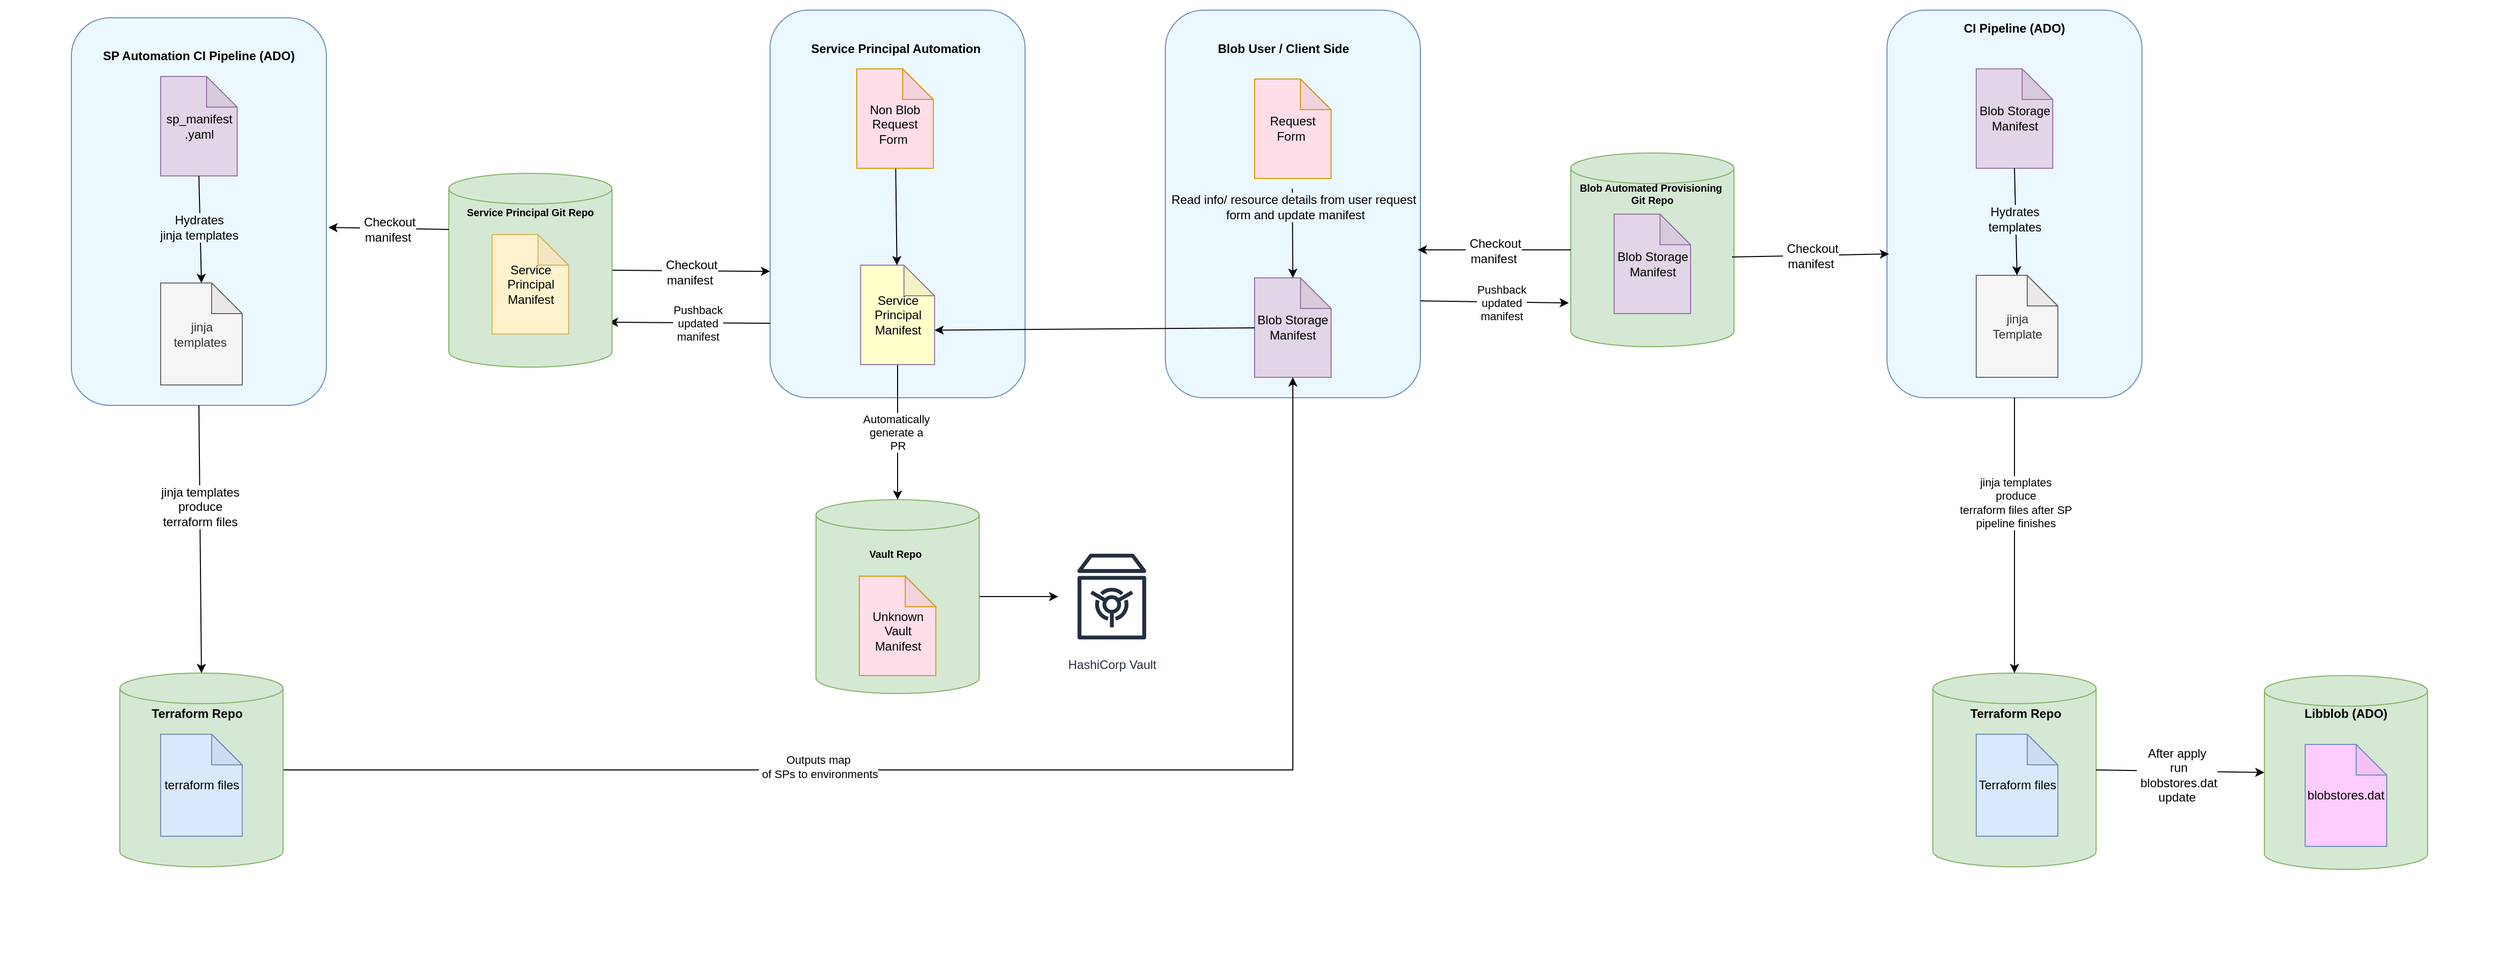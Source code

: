 <mxfile version="20.3.6" type="github">
  <diagram id="5fx1KnYHxtjRHMJQop8Q" name="Page-1">
    <mxGraphModel dx="2912" dy="1122" grid="1" gridSize="10" guides="1" tooltips="1" connect="1" arrows="1" fold="1" page="1" pageScale="1" pageWidth="850" pageHeight="1100" background="#ffffff" math="0" shadow="0">
      <root>
        <mxCell id="0" />
        <mxCell id="1" parent="0" />
        <mxCell id="97Ysu-zJNFPGAkoGWPqu-56" value="" style="rounded=0;whiteSpace=wrap;html=1;labelBackgroundColor=none;strokeColor=none;" parent="1" vertex="1">
          <mxGeometry x="-800" y="110" width="2450" height="960" as="geometry" />
        </mxCell>
        <mxCell id="1xDmvpwKd0i19dfhEDCs-4" value="" style="rounded=1;whiteSpace=wrap;html=1;fontStyle=1;strokeColor=#6c8ebf;fillColor=#EBF8FF;" parent="1" vertex="1">
          <mxGeometry x="-45" y="120" width="250" height="380" as="geometry" />
        </mxCell>
        <mxCell id="97Ysu-zJNFPGAkoGWPqu-46" value="" style="rounded=1;whiteSpace=wrap;html=1;fontStyle=1;strokeColor=#6c8ebf;fillColor=#EBF8FF;" parent="1" vertex="1">
          <mxGeometry x="342.5" y="120" width="250" height="380" as="geometry" />
        </mxCell>
        <mxCell id="97Ysu-zJNFPGAkoGWPqu-33" value="" style="shape=cylinder3;whiteSpace=wrap;html=1;boundedLbl=1;backgroundOutline=1;size=15;fillColor=#d5e8d4;strokeColor=#82b366;" parent="1" vertex="1">
          <mxGeometry x="1095" y="770" width="160" height="190" as="geometry" />
        </mxCell>
        <mxCell id="97Ysu-zJNFPGAkoGWPqu-1" value="" style="shape=cylinder3;whiteSpace=wrap;html=1;boundedLbl=1;backgroundOutline=1;size=15;fillColor=#d5e8d4;strokeColor=#82b366;" parent="1" vertex="1">
          <mxGeometry x="740" y="260" width="160" height="190" as="geometry" />
        </mxCell>
        <mxCell id="97Ysu-zJNFPGAkoGWPqu-2" value="&lt;h5&gt;Blob Automated Provisioning&amp;nbsp;&lt;br&gt;Git Repo&lt;/h5&gt;" style="text;html=1;strokeColor=none;fillColor=none;align=center;verticalAlign=middle;whiteSpace=wrap;rounded=0;" parent="1" vertex="1">
          <mxGeometry x="740" y="290" width="160" height="20" as="geometry" />
        </mxCell>
        <mxCell id="97Ysu-zJNFPGAkoGWPqu-6" value="&lt;h4&gt;Blob User / Client Side&amp;nbsp;&lt;/h4&gt;" style="text;html=1;strokeColor=none;fillColor=none;align=center;verticalAlign=middle;whiteSpace=wrap;rounded=0;" parent="1" vertex="1">
          <mxGeometry x="360" y="147.5" width="200" height="20" as="geometry" />
        </mxCell>
        <mxCell id="97Ysu-zJNFPGAkoGWPqu-7" value="Blob Storage Manifest" style="shape=note;whiteSpace=wrap;html=1;backgroundOutline=1;darkOpacity=0.05;fillColor=#e1d5e7;strokeColor=#9673a6;" parent="1" vertex="1">
          <mxGeometry x="782.5" y="320" width="75" height="97.5" as="geometry" />
        </mxCell>
        <mxCell id="97Ysu-zJNFPGAkoGWPqu-10" style="edgeStyle=orthogonalEdgeStyle;rounded=0;orthogonalLoop=1;jettySize=auto;html=1;exitX=0.5;exitY=1;exitDx=0;exitDy=0;" parent="1" edge="1">
          <mxGeometry relative="1" as="geometry">
            <mxPoint x="670" y="350" as="sourcePoint" />
            <mxPoint x="670" y="350" as="targetPoint" />
          </mxGeometry>
        </mxCell>
        <mxCell id="97Ysu-zJNFPGAkoGWPqu-11" value="Blob Storage Manifest" style="shape=note;whiteSpace=wrap;html=1;backgroundOutline=1;darkOpacity=0.05;fillColor=#e1d5e7;strokeColor=#9673a6;" parent="1" vertex="1">
          <mxGeometry x="430" y="382.5" width="75" height="97.5" as="geometry" />
        </mxCell>
        <mxCell id="97Ysu-zJNFPGAkoGWPqu-12" value="Request Form&amp;nbsp;" style="shape=note;whiteSpace=wrap;html=1;backgroundOutline=1;darkOpacity=0.05;strokeColor=#d79b00;fillColor=#FFDEEA;" parent="1" vertex="1">
          <mxGeometry x="430" y="187.5" width="75" height="97.5" as="geometry" />
        </mxCell>
        <mxCell id="97Ysu-zJNFPGAkoGWPqu-17" value="" style="rounded=1;whiteSpace=wrap;html=1;fontStyle=1;strokeColor=#6c8ebf;fillColor=#EBF8FF;" parent="1" vertex="1">
          <mxGeometry x="1050" y="120" width="250" height="380" as="geometry" />
        </mxCell>
        <mxCell id="97Ysu-zJNFPGAkoGWPqu-19" value="" style="endArrow=classic;html=1;exitX=0;exitY=0.5;exitDx=0;exitDy=0;exitPerimeter=0;" parent="1" edge="1" source="97Ysu-zJNFPGAkoGWPqu-1">
          <mxGeometry width="50" height="50" relative="1" as="geometry">
            <mxPoint x="720" y="358.25" as="sourcePoint" />
            <mxPoint x="590" y="355" as="targetPoint" />
          </mxGeometry>
        </mxCell>
        <mxCell id="97Ysu-zJNFPGAkoGWPqu-62" value="&lt;span style=&quot;font-size: 12px;&quot;&gt;&amp;nbsp;Checkout&lt;/span&gt;&lt;br style=&quot;font-size: 12px;&quot;&gt;&lt;span style=&quot;font-size: 12px;&quot;&gt;manifest&lt;/span&gt;" style="edgeLabel;html=1;align=center;verticalAlign=middle;resizable=0;points=[];fontColor=#000000;labelBackgroundColor=#FFFFFF;" parent="97Ysu-zJNFPGAkoGWPqu-19" vertex="1" connectable="0">
          <mxGeometry x="0.2" y="1" relative="1" as="geometry">
            <mxPoint x="14" as="offset" />
          </mxGeometry>
        </mxCell>
        <mxCell id="97Ysu-zJNFPGAkoGWPqu-21" value="&lt;span style=&quot;font-size: 12px&quot;&gt;&amp;nbsp;Checkout&lt;br&gt;manifest&lt;br&gt;&lt;/span&gt;" style="endArrow=classic;html=1;exitX=0.988;exitY=0.537;exitDx=0;exitDy=0;exitPerimeter=0;entryX=0.008;entryY=0.629;entryDx=0;entryDy=0;entryPerimeter=0;" parent="1" edge="1" target="97Ysu-zJNFPGAkoGWPqu-17" source="97Ysu-zJNFPGAkoGWPqu-1">
          <mxGeometry width="50" height="50" relative="1" as="geometry">
            <mxPoint x="920" y="360" as="sourcePoint" />
            <mxPoint x="1030" y="360" as="targetPoint" />
          </mxGeometry>
        </mxCell>
        <mxCell id="97Ysu-zJNFPGAkoGWPqu-23" value="&lt;h4&gt;CI Pipeline (ADO)&lt;/h4&gt;" style="text;html=1;strokeColor=none;fillColor=none;align=center;verticalAlign=middle;whiteSpace=wrap;rounded=0;" parent="1" vertex="1">
          <mxGeometry x="1065" y="127.5" width="220" height="20" as="geometry" />
        </mxCell>
        <mxCell id="97Ysu-zJNFPGAkoGWPqu-24" value="Blob Storage Manifest" style="shape=note;whiteSpace=wrap;html=1;backgroundOutline=1;darkOpacity=0.05;fillColor=#e1d5e7;strokeColor=#9673a6;" parent="1" vertex="1">
          <mxGeometry x="1137.5" y="177.5" width="75" height="97.5" as="geometry" />
        </mxCell>
        <mxCell id="97Ysu-zJNFPGAkoGWPqu-27" value="jinja&lt;br&gt;Template" style="shape=note;whiteSpace=wrap;html=1;backgroundOutline=1;darkOpacity=0.05;fillColor=#f5f5f5;strokeColor=#666666;fontColor=#333333;" parent="1" vertex="1">
          <mxGeometry x="1137.5" y="380" width="80" height="100" as="geometry" />
        </mxCell>
        <mxCell id="97Ysu-zJNFPGAkoGWPqu-30" value="" style="endArrow=classic;html=1;exitX=0.5;exitY=1;exitDx=0;exitDy=0;entryX=0.5;entryY=0;entryDx=0;entryDy=0;entryPerimeter=0;" parent="1" edge="1" target="97Ysu-zJNFPGAkoGWPqu-33" source="97Ysu-zJNFPGAkoGWPqu-17">
          <mxGeometry width="50" height="50" relative="1" as="geometry">
            <mxPoint x="1174.5" y="657.5" as="sourcePoint" />
            <mxPoint x="1174.5" y="747.5" as="targetPoint" />
          </mxGeometry>
        </mxCell>
        <mxCell id="97Ysu-zJNFPGAkoGWPqu-39" value="jinja templates &lt;br&gt;produce &lt;br&gt;terraform files after SP&lt;br&gt;pipeline finishes" style="edgeLabel;html=1;align=center;verticalAlign=middle;resizable=0;points=[];" parent="97Ysu-zJNFPGAkoGWPqu-30" vertex="1" connectable="0">
          <mxGeometry x="-0.244" relative="1" as="geometry">
            <mxPoint x="1" y="1" as="offset" />
          </mxGeometry>
        </mxCell>
        <mxCell id="97Ysu-zJNFPGAkoGWPqu-32" value="Terraform files" style="shape=note;whiteSpace=wrap;html=1;backgroundOutline=1;darkOpacity=0.05;fillColor=#dae8fc;strokeColor=#6c8ebf;" parent="1" vertex="1">
          <mxGeometry x="1137.5" y="830" width="80" height="100" as="geometry" />
        </mxCell>
        <mxCell id="97Ysu-zJNFPGAkoGWPqu-34" value="&lt;h5 style=&quot;font-size: 12px;&quot;&gt;Terraform Repo&amp;nbsp;&lt;/h5&gt;" style="text;html=1;strokeColor=none;fillColor=none;align=center;verticalAlign=middle;whiteSpace=wrap;rounded=0;fontSize=12;" parent="1" vertex="1">
          <mxGeometry x="1097.5" y="800" width="160" height="20" as="geometry" />
        </mxCell>
        <mxCell id="97Ysu-zJNFPGAkoGWPqu-41" value="" style="endArrow=classic;html=1;entryX=0.5;entryY=0;entryDx=0;entryDy=0;entryPerimeter=0;" parent="1" target="97Ysu-zJNFPGAkoGWPqu-11" edge="1">
          <mxGeometry width="50" height="50" relative="1" as="geometry">
            <mxPoint x="467" y="295" as="sourcePoint" />
            <mxPoint x="467" y="375" as="targetPoint" />
          </mxGeometry>
        </mxCell>
        <mxCell id="97Ysu-zJNFPGAkoGWPqu-58" value="&lt;span style=&quot;font-size: 12px;&quot;&gt;Read info/ resource details from user request&lt;br&gt;&amp;nbsp;form&amp;nbsp;&lt;/span&gt;&lt;span style=&quot;font-size: 12px;&quot;&gt;and update manifest&lt;/span&gt;" style="edgeLabel;html=1;align=center;verticalAlign=middle;resizable=0;points=[];fontColor=#000000;labelBackgroundColor=#EBF8FF;" parent="97Ysu-zJNFPGAkoGWPqu-41" vertex="1" connectable="0">
          <mxGeometry x="-0.2" y="-2" relative="1" as="geometry">
            <mxPoint x="3" y="-17" as="offset" />
          </mxGeometry>
        </mxCell>
        <mxCell id="97Ysu-zJNFPGAkoGWPqu-44" value="" style="endArrow=classic;html=1;entryX=0.5;entryY=0;entryDx=0;entryDy=0;entryPerimeter=0;exitX=0.5;exitY=1;exitDx=0;exitDy=0;exitPerimeter=0;" parent="1" edge="1" target="97Ysu-zJNFPGAkoGWPqu-27" source="97Ysu-zJNFPGAkoGWPqu-24">
          <mxGeometry width="50" height="50" relative="1" as="geometry">
            <mxPoint x="1174.5" y="280" as="sourcePoint" />
            <mxPoint x="1174.5" y="370" as="targetPoint" />
          </mxGeometry>
        </mxCell>
        <mxCell id="97Ysu-zJNFPGAkoGWPqu-57" value="&lt;span style=&quot;color: rgb(0, 0, 0); font-family: helvetica; font-size: 12px; font-style: normal; font-weight: 400; letter-spacing: normal; text-align: center; text-indent: 0px; text-transform: none; word-spacing: 0px; display: inline; float: none;&quot;&gt;Hydrates&lt;/span&gt;&lt;br style=&quot;color: rgb(0, 0, 0); font-family: helvetica; font-size: 12px; font-style: normal; font-weight: 400; letter-spacing: normal; text-align: center; text-indent: 0px; text-transform: none; word-spacing: 0px;&quot;&gt;&lt;font face=&quot;helvetica&quot;&gt;&lt;span style=&quot;font-size: 12px;&quot;&gt;templates&lt;/span&gt;&lt;/font&gt;" style="edgeLabel;html=1;align=center;verticalAlign=middle;resizable=0;points=[];fontColor=#000000;labelBackgroundColor=#EBF8FF;" parent="97Ysu-zJNFPGAkoGWPqu-44" vertex="1" connectable="0">
          <mxGeometry x="-0.044" y="-1" relative="1" as="geometry">
            <mxPoint as="offset" />
          </mxGeometry>
        </mxCell>
        <mxCell id="97Ysu-zJNFPGAkoGWPqu-59" value="" style="endArrow=classic;html=1;strokeWidth=1;exitX=1;exitY=0.75;exitDx=0;exitDy=0;entryX=-0.012;entryY=0.774;entryDx=0;entryDy=0;entryPerimeter=0;" parent="1" edge="1" target="97Ysu-zJNFPGAkoGWPqu-1" source="97Ysu-zJNFPGAkoGWPqu-46">
          <mxGeometry width="50" height="50" relative="1" as="geometry">
            <mxPoint x="610" y="410" as="sourcePoint" />
            <mxPoint x="720" y="410" as="targetPoint" />
          </mxGeometry>
        </mxCell>
        <mxCell id="97Ysu-zJNFPGAkoGWPqu-61" value="Pushback &lt;br&gt;updated &lt;br&gt;manifest" style="edgeLabel;html=1;align=center;verticalAlign=middle;resizable=0;points=[];fontColor=#000000;" parent="97Ysu-zJNFPGAkoGWPqu-59" vertex="1" connectable="0">
          <mxGeometry x="0.236" relative="1" as="geometry">
            <mxPoint x="-11" as="offset" />
          </mxGeometry>
        </mxCell>
        <mxCell id="sDYXM3PJCPHO03Bxwu59-3" value="&lt;h4&gt;Service Principal Automation&amp;nbsp;&lt;/h4&gt;" style="text;html=1;strokeColor=none;fillColor=none;align=center;verticalAlign=middle;whiteSpace=wrap;rounded=0;" parent="1" vertex="1">
          <mxGeometry x="-20" y="147.5" width="200" height="20" as="geometry" />
        </mxCell>
        <mxCell id="1xDmvpwKd0i19dfhEDCs-3" style="rounded=0;orthogonalLoop=1;jettySize=auto;html=1;exitX=0;exitY=0;exitDx=72.5;exitDy=63.75;exitPerimeter=0;startArrow=classic;startFill=1;endArrow=none;endFill=0;" parent="1" source="sDYXM3PJCPHO03Bxwu59-4" target="97Ysu-zJNFPGAkoGWPqu-11" edge="1">
          <mxGeometry relative="1" as="geometry" />
        </mxCell>
        <mxCell id="v7suImzw2IKG3KuPnK13-8" value="Automatically&amp;nbsp;&lt;br&gt;generate a&amp;nbsp;&lt;br&gt;PR" style="edgeStyle=none;rounded=0;orthogonalLoop=1;jettySize=auto;html=1;exitX=0.5;exitY=1;exitDx=0;exitDy=0;exitPerimeter=0;entryX=0.5;entryY=0;entryDx=0;entryDy=0;entryPerimeter=0;" edge="1" parent="1" source="sDYXM3PJCPHO03Bxwu59-4" target="v7suImzw2IKG3KuPnK13-6">
          <mxGeometry relative="1" as="geometry" />
        </mxCell>
        <mxCell id="sDYXM3PJCPHO03Bxwu59-4" value="Service Principal Manifest" style="shape=note;whiteSpace=wrap;html=1;backgroundOutline=1;darkOpacity=0.05;fillColor=#FFFFCC;strokeColor=#9673a6;" parent="1" vertex="1">
          <mxGeometry x="43.75" y="370" width="72.5" height="97.5" as="geometry" />
        </mxCell>
        <mxCell id="sDYXM3PJCPHO03Bxwu59-11" value="&lt;h4&gt;&lt;br&gt;&lt;/h4&gt;" style="text;html=1;strokeColor=none;fillColor=none;align=center;verticalAlign=middle;whiteSpace=wrap;rounded=0;" parent="1" vertex="1">
          <mxGeometry x="1355" y="692.5" width="220" height="20" as="geometry" />
        </mxCell>
        <mxCell id="sDYXM3PJCPHO03Bxwu59-12" value="&lt;span style=&quot;font-size: 12px&quot;&gt;After apply&lt;br&gt;&amp;nbsp;run&lt;br&gt;&amp;nbsp;blobstores.dat &lt;br&gt;update&lt;br&gt;&lt;/span&gt;" style="endArrow=classic;html=1;exitX=1;exitY=0.5;exitDx=0;exitDy=0;exitPerimeter=0;entryX=0;entryY=0.5;entryDx=0;entryDy=0;entryPerimeter=0;" parent="1" source="97Ysu-zJNFPGAkoGWPqu-33" edge="1" target="v7suImzw2IKG3KuPnK13-9">
          <mxGeometry x="-0.035" y="-4" width="50" height="50" relative="1" as="geometry">
            <mxPoint x="1260" y="685" as="sourcePoint" />
            <mxPoint x="1407.9" y="862.08" as="targetPoint" />
            <mxPoint as="offset" />
          </mxGeometry>
        </mxCell>
        <mxCell id="1xDmvpwKd0i19dfhEDCs-6" value="" style="edgeStyle=none;rounded=0;orthogonalLoop=1;jettySize=auto;html=1;startArrow=none;startFill=0;endArrow=classic;endFill=1;" parent="1" source="1xDmvpwKd0i19dfhEDCs-5" target="sDYXM3PJCPHO03Bxwu59-4" edge="1">
          <mxGeometry relative="1" as="geometry" />
        </mxCell>
        <mxCell id="1xDmvpwKd0i19dfhEDCs-5" value="Non Blob Request Form&amp;nbsp;" style="shape=note;whiteSpace=wrap;html=1;backgroundOutline=1;darkOpacity=0.05;strokeColor=#d79b00;fillColor=#FFDEEA;verticalAlign=middle;spacing=2;spacingBottom=-11;" parent="1" vertex="1">
          <mxGeometry x="40" y="177.5" width="75" height="97.5" as="geometry" />
        </mxCell>
        <mxCell id="1xDmvpwKd0i19dfhEDCs-38" value="" style="endArrow=none;html=1;startArrow=classic;startFill=1;endFill=0;entryX=1;entryY=0.5;entryDx=0;entryDy=0;entryPerimeter=0;exitX=0;exitY=0.674;exitDx=0;exitDy=0;exitPerimeter=0;" parent="1" edge="1" target="1xDmvpwKd0i19dfhEDCs-42" source="1xDmvpwKd0i19dfhEDCs-4">
          <mxGeometry width="50" height="50" relative="1" as="geometry">
            <mxPoint x="-70" y="354.5" as="sourcePoint" />
            <mxPoint x="-180" y="354.5" as="targetPoint" />
          </mxGeometry>
        </mxCell>
        <mxCell id="1xDmvpwKd0i19dfhEDCs-39" value="&lt;span style=&quot;font-size: 12px;&quot;&gt;&amp;nbsp;Checkout&lt;/span&gt;&lt;br style=&quot;font-size: 12px;&quot;&gt;&lt;span style=&quot;font-size: 12px;&quot;&gt;manifest&lt;/span&gt;" style="edgeLabel;html=1;align=center;verticalAlign=middle;resizable=0;points=[];fontColor=#000000;labelBackgroundColor=#FFFFFF;" parent="1xDmvpwKd0i19dfhEDCs-38" vertex="1" connectable="0">
          <mxGeometry x="0.2" y="1" relative="1" as="geometry">
            <mxPoint x="14" as="offset" />
          </mxGeometry>
        </mxCell>
        <mxCell id="1xDmvpwKd0i19dfhEDCs-40" value="" style="endArrow=none;html=1;strokeWidth=1;startArrow=classic;startFill=1;endFill=0;exitX=0.981;exitY=0.768;exitDx=0;exitDy=0;exitPerimeter=0;entryX=0;entryY=0.808;entryDx=0;entryDy=0;entryPerimeter=0;" parent="1" edge="1" target="1xDmvpwKd0i19dfhEDCs-4" source="1xDmvpwKd0i19dfhEDCs-42">
          <mxGeometry width="50" height="50" relative="1" as="geometry">
            <mxPoint x="-180" y="416.5" as="sourcePoint" />
            <mxPoint x="-40" y="420" as="targetPoint" />
          </mxGeometry>
        </mxCell>
        <mxCell id="1xDmvpwKd0i19dfhEDCs-41" value="Pushback &lt;br&gt;updated &lt;br&gt;manifest" style="edgeLabel;html=1;align=center;verticalAlign=middle;resizable=0;points=[];fontColor=#000000;" parent="1xDmvpwKd0i19dfhEDCs-40" vertex="1" connectable="0">
          <mxGeometry x="0.236" relative="1" as="geometry">
            <mxPoint x="-11" as="offset" />
          </mxGeometry>
        </mxCell>
        <mxCell id="1xDmvpwKd0i19dfhEDCs-42" value="" style="shape=cylinder3;whiteSpace=wrap;html=1;boundedLbl=1;backgroundOutline=1;size=15;fillColor=#d5e8d4;strokeColor=#82b366;" parent="1" vertex="1">
          <mxGeometry x="-360" y="280" width="160" height="190" as="geometry" />
        </mxCell>
        <mxCell id="1xDmvpwKd0i19dfhEDCs-43" value="&lt;h5&gt;Service Principal Git Repo&lt;/h5&gt;" style="text;html=1;strokeColor=none;fillColor=none;align=center;verticalAlign=middle;whiteSpace=wrap;rounded=0;" parent="1" vertex="1">
          <mxGeometry x="-360" y="307.5" width="160" height="20" as="geometry" />
        </mxCell>
        <mxCell id="1xDmvpwKd0i19dfhEDCs-44" value="Service Principal Manifest" style="shape=note;whiteSpace=wrap;html=1;backgroundOutline=1;darkOpacity=0.05;fillColor=#fff2cc;strokeColor=#d6b656;" parent="1" vertex="1">
          <mxGeometry x="-317.5" y="340" width="75" height="97.5" as="geometry" />
        </mxCell>
        <mxCell id="1xDmvpwKd0i19dfhEDCs-47" value="" style="endArrow=classic;html=1;startArrow=none;startFill=0;endFill=1;exitX=0;exitY=0;exitDx=0;exitDy=55;exitPerimeter=0;entryX=1.008;entryY=0.541;entryDx=0;entryDy=0;entryPerimeter=0;" parent="1" edge="1" target="1xDmvpwKd0i19dfhEDCs-50" source="1xDmvpwKd0i19dfhEDCs-42">
          <mxGeometry width="50" height="50" relative="1" as="geometry">
            <mxPoint x="-370" y="354.5" as="sourcePoint" />
            <mxPoint x="-480" y="354.5" as="targetPoint" />
          </mxGeometry>
        </mxCell>
        <mxCell id="1xDmvpwKd0i19dfhEDCs-48" value="&lt;span style=&quot;font-size: 12px;&quot;&gt;&amp;nbsp;Checkout&lt;/span&gt;&lt;br style=&quot;font-size: 12px;&quot;&gt;&lt;span style=&quot;font-size: 12px;&quot;&gt;manifest&lt;/span&gt;" style="edgeLabel;html=1;align=center;verticalAlign=middle;resizable=0;points=[];fontColor=#000000;labelBackgroundColor=#FFFFFF;" parent="1xDmvpwKd0i19dfhEDCs-47" vertex="1" connectable="0">
          <mxGeometry x="0.2" y="1" relative="1" as="geometry">
            <mxPoint x="11" as="offset" />
          </mxGeometry>
        </mxCell>
        <mxCell id="v7suImzw2IKG3KuPnK13-1" style="rounded=0;orthogonalLoop=1;jettySize=auto;html=1;exitX=1;exitY=0.5;exitDx=0;exitDy=0;exitPerimeter=0;entryX=0.5;entryY=1;entryDx=0;entryDy=0;entryPerimeter=0;edgeStyle=orthogonalEdgeStyle;" edge="1" parent="1" source="1xDmvpwKd0i19dfhEDCs-49" target="97Ysu-zJNFPGAkoGWPqu-11">
          <mxGeometry relative="1" as="geometry">
            <Array as="points">
              <mxPoint x="468" y="865" />
            </Array>
          </mxGeometry>
        </mxCell>
        <mxCell id="1xDmvpwKd0i19dfhEDCs-49" value="" style="shape=cylinder3;whiteSpace=wrap;html=1;boundedLbl=1;backgroundOutline=1;size=15;fillColor=#d5e8d4;strokeColor=#82b366;" parent="1" vertex="1">
          <mxGeometry x="-682.5" y="770" width="160" height="190" as="geometry" />
        </mxCell>
        <mxCell id="1xDmvpwKd0i19dfhEDCs-50" value="" style="rounded=1;whiteSpace=wrap;html=1;fontStyle=1;strokeColor=#6c8ebf;fillColor=#EBF8FF;" parent="1" vertex="1">
          <mxGeometry x="-730" y="127.5" width="250" height="380" as="geometry" />
        </mxCell>
        <mxCell id="1xDmvpwKd0i19dfhEDCs-51" value="&lt;h4&gt;SP Automation CI Pipeline (ADO)&lt;/h4&gt;" style="text;html=1;strokeColor=none;fillColor=none;align=center;verticalAlign=middle;whiteSpace=wrap;rounded=0;" parent="1" vertex="1">
          <mxGeometry x="-715" y="155" width="220" height="20" as="geometry" />
        </mxCell>
        <mxCell id="1xDmvpwKd0i19dfhEDCs-52" value="sp_manifest&lt;br&gt;.yaml" style="shape=note;whiteSpace=wrap;html=1;backgroundOutline=1;darkOpacity=0.05;fillColor=#e1d5e7;strokeColor=#9673a6;" parent="1" vertex="1">
          <mxGeometry x="-642.5" y="185" width="75" height="97.5" as="geometry" />
        </mxCell>
        <mxCell id="1xDmvpwKd0i19dfhEDCs-53" value="jinja templates&amp;nbsp;" style="shape=note;whiteSpace=wrap;html=1;backgroundOutline=1;darkOpacity=0.05;fillColor=#f5f5f5;strokeColor=#666666;fontColor=#333333;" parent="1" vertex="1">
          <mxGeometry x="-642.5" y="387.5" width="80" height="100" as="geometry" />
        </mxCell>
        <mxCell id="1xDmvpwKd0i19dfhEDCs-54" value="" style="endArrow=classic;html=1;entryX=0.5;entryY=0;entryDx=0;entryDy=0;entryPerimeter=0;exitX=0.5;exitY=1;exitDx=0;exitDy=0;" parent="1" edge="1" target="1xDmvpwKd0i19dfhEDCs-49" source="1xDmvpwKd0i19dfhEDCs-50">
          <mxGeometry width="50" height="50" relative="1" as="geometry">
            <mxPoint x="-606.25" y="513.75" as="sourcePoint" />
            <mxPoint x="-603.75" y="776.25" as="targetPoint" />
          </mxGeometry>
        </mxCell>
        <mxCell id="1xDmvpwKd0i19dfhEDCs-55" value="jinja templates &lt;br style=&quot;font-size: 12px;&quot;&gt;produce &lt;br style=&quot;font-size: 12px;&quot;&gt;terraform files" style="edgeLabel;html=1;align=center;verticalAlign=middle;resizable=0;points=[];fontSize=12;" parent="1xDmvpwKd0i19dfhEDCs-54" vertex="1" connectable="0">
          <mxGeometry x="-0.244" relative="1" as="geometry">
            <mxPoint as="offset" />
          </mxGeometry>
        </mxCell>
        <mxCell id="1xDmvpwKd0i19dfhEDCs-57" value="terraform files" style="shape=note;whiteSpace=wrap;html=1;backgroundOutline=1;darkOpacity=0.05;fillColor=#dae8fc;strokeColor=#6c8ebf;" parent="1" vertex="1">
          <mxGeometry x="-642.5" y="830" width="80" height="100" as="geometry" />
        </mxCell>
        <mxCell id="1xDmvpwKd0i19dfhEDCs-58" value="&lt;h5 style=&quot;font-size: 12px;&quot;&gt;Terraform Repo&amp;nbsp;&lt;/h5&gt;" style="text;html=1;strokeColor=none;fillColor=none;align=center;verticalAlign=middle;whiteSpace=wrap;rounded=0;fontSize=12;" parent="1" vertex="1">
          <mxGeometry x="-685" y="800" width="160" height="20" as="geometry" />
        </mxCell>
        <mxCell id="1xDmvpwKd0i19dfhEDCs-59" value="" style="endArrow=classic;html=1;entryX=0.5;entryY=0;entryDx=0;entryDy=0;entryPerimeter=0;exitX=0.5;exitY=1;exitDx=0;exitDy=0;exitPerimeter=0;" parent="1" edge="1" target="1xDmvpwKd0i19dfhEDCs-53" source="1xDmvpwKd0i19dfhEDCs-52">
          <mxGeometry width="50" height="50" relative="1" as="geometry">
            <mxPoint x="-602" y="280" as="sourcePoint" />
            <mxPoint x="-606.12" y="377.5" as="targetPoint" />
          </mxGeometry>
        </mxCell>
        <mxCell id="1xDmvpwKd0i19dfhEDCs-60" value="&lt;span style=&quot;color: rgb(0, 0, 0); font-family: helvetica; font-size: 12px; font-style: normal; font-weight: 400; letter-spacing: normal; text-align: center; text-indent: 0px; text-transform: none; word-spacing: 0px; display: inline; float: none;&quot;&gt;Hydrates&lt;/span&gt;&lt;br style=&quot;color: rgb(0, 0, 0); font-family: helvetica; font-size: 12px; font-style: normal; font-weight: 400; letter-spacing: normal; text-align: center; text-indent: 0px; text-transform: none; word-spacing: 0px;&quot;&gt;&lt;span style=&quot;color: rgb(0, 0, 0); font-family: helvetica; font-size: 12px; font-style: normal; font-weight: 400; letter-spacing: normal; text-align: center; text-indent: 0px; text-transform: none; word-spacing: 0px; display: inline; float: none;&quot;&gt;&amp;nbsp;jinja templates&amp;nbsp;&lt;/span&gt;" style="edgeLabel;html=1;align=center;verticalAlign=middle;resizable=0;points=[];fontColor=#000000;labelBackgroundColor=#EBF8FF;" parent="1xDmvpwKd0i19dfhEDCs-59" vertex="1" connectable="0">
          <mxGeometry x="-0.044" y="-1" relative="1" as="geometry">
            <mxPoint as="offset" />
          </mxGeometry>
        </mxCell>
        <mxCell id="v7suImzw2IKG3KuPnK13-2" value="Outputs map&lt;br&gt;&amp;nbsp;of SPs to environments" style="edgeLabel;html=1;align=center;verticalAlign=middle;resizable=0;points=[];" vertex="1" connectable="0" parent="1">
          <mxGeometry x="-10.0" y="850" as="geometry">
            <mxPoint x="12" y="12" as="offset" />
          </mxGeometry>
        </mxCell>
        <mxCell id="v7suImzw2IKG3KuPnK13-12" style="edgeStyle=none;rounded=0;orthogonalLoop=1;jettySize=auto;html=1;exitX=1;exitY=0.5;exitDx=0;exitDy=0;exitPerimeter=0;fontSize=12;" edge="1" parent="1" source="v7suImzw2IKG3KuPnK13-6" target="v7suImzw2IKG3KuPnK13-11">
          <mxGeometry relative="1" as="geometry" />
        </mxCell>
        <mxCell id="v7suImzw2IKG3KuPnK13-6" value="" style="shape=cylinder3;whiteSpace=wrap;html=1;boundedLbl=1;backgroundOutline=1;size=15;fillColor=#d5e8d4;strokeColor=#82b366;" vertex="1" parent="1">
          <mxGeometry y="600" width="160" height="190" as="geometry" />
        </mxCell>
        <mxCell id="v7suImzw2IKG3KuPnK13-7" value="&lt;h5&gt;Vault Repo&lt;/h5&gt;" style="text;html=1;strokeColor=none;fillColor=none;align=center;verticalAlign=middle;whiteSpace=wrap;rounded=0;" vertex="1" parent="1">
          <mxGeometry x="-2.5" y="642.5" width="160" height="20" as="geometry" />
        </mxCell>
        <mxCell id="v7suImzw2IKG3KuPnK13-9" value="" style="shape=cylinder3;whiteSpace=wrap;html=1;boundedLbl=1;backgroundOutline=1;size=15;fillColor=#d5e8d4;strokeColor=#82b366;" vertex="1" parent="1">
          <mxGeometry x="1420" y="772.5" width="160" height="190" as="geometry" />
        </mxCell>
        <mxCell id="sDYXM3PJCPHO03Bxwu59-13" value="blobstores.dat" style="shape=note;whiteSpace=wrap;html=1;backgroundOutline=1;darkOpacity=0.05;fillColor=#FFCCFF;strokeColor=#6c8ebf;" parent="1" vertex="1">
          <mxGeometry x="1460" y="840" width="80" height="100" as="geometry" />
        </mxCell>
        <mxCell id="sDYXM3PJCPHO03Bxwu59-18" value="&lt;h4&gt;Libblob (ADO)&lt;/h4&gt;" style="text;html=1;strokeColor=none;fillColor=none;align=center;verticalAlign=middle;whiteSpace=wrap;rounded=0;" parent="1" vertex="1">
          <mxGeometry x="1390" y="800" width="220" height="20" as="geometry" />
        </mxCell>
        <mxCell id="v7suImzw2IKG3KuPnK13-10" value="Unknown&lt;br&gt;Vault&lt;br&gt;Manifest" style="shape=note;whiteSpace=wrap;html=1;backgroundOutline=1;darkOpacity=0.05;strokeColor=#d79b00;fillColor=#FFDEEA;verticalAlign=middle;spacing=2;spacingBottom=-11;" vertex="1" parent="1">
          <mxGeometry x="42.5" y="675" width="75" height="97.5" as="geometry" />
        </mxCell>
        <mxCell id="v7suImzw2IKG3KuPnK13-11" value="HashiCorp Vault" style="sketch=0;outlineConnect=0;fontColor=#232F3E;gradientColor=none;strokeColor=#232F3E;fillColor=#ffffff;dashed=0;verticalLabelPosition=bottom;verticalAlign=top;align=center;html=1;fontSize=12;fontStyle=0;aspect=fixed;shape=mxgraph.aws4.resourceIcon;resIcon=mxgraph.aws4.vault;" vertex="1" parent="1">
          <mxGeometry x="237.5" y="642.5" width="105" height="105" as="geometry" />
        </mxCell>
      </root>
    </mxGraphModel>
  </diagram>
</mxfile>

